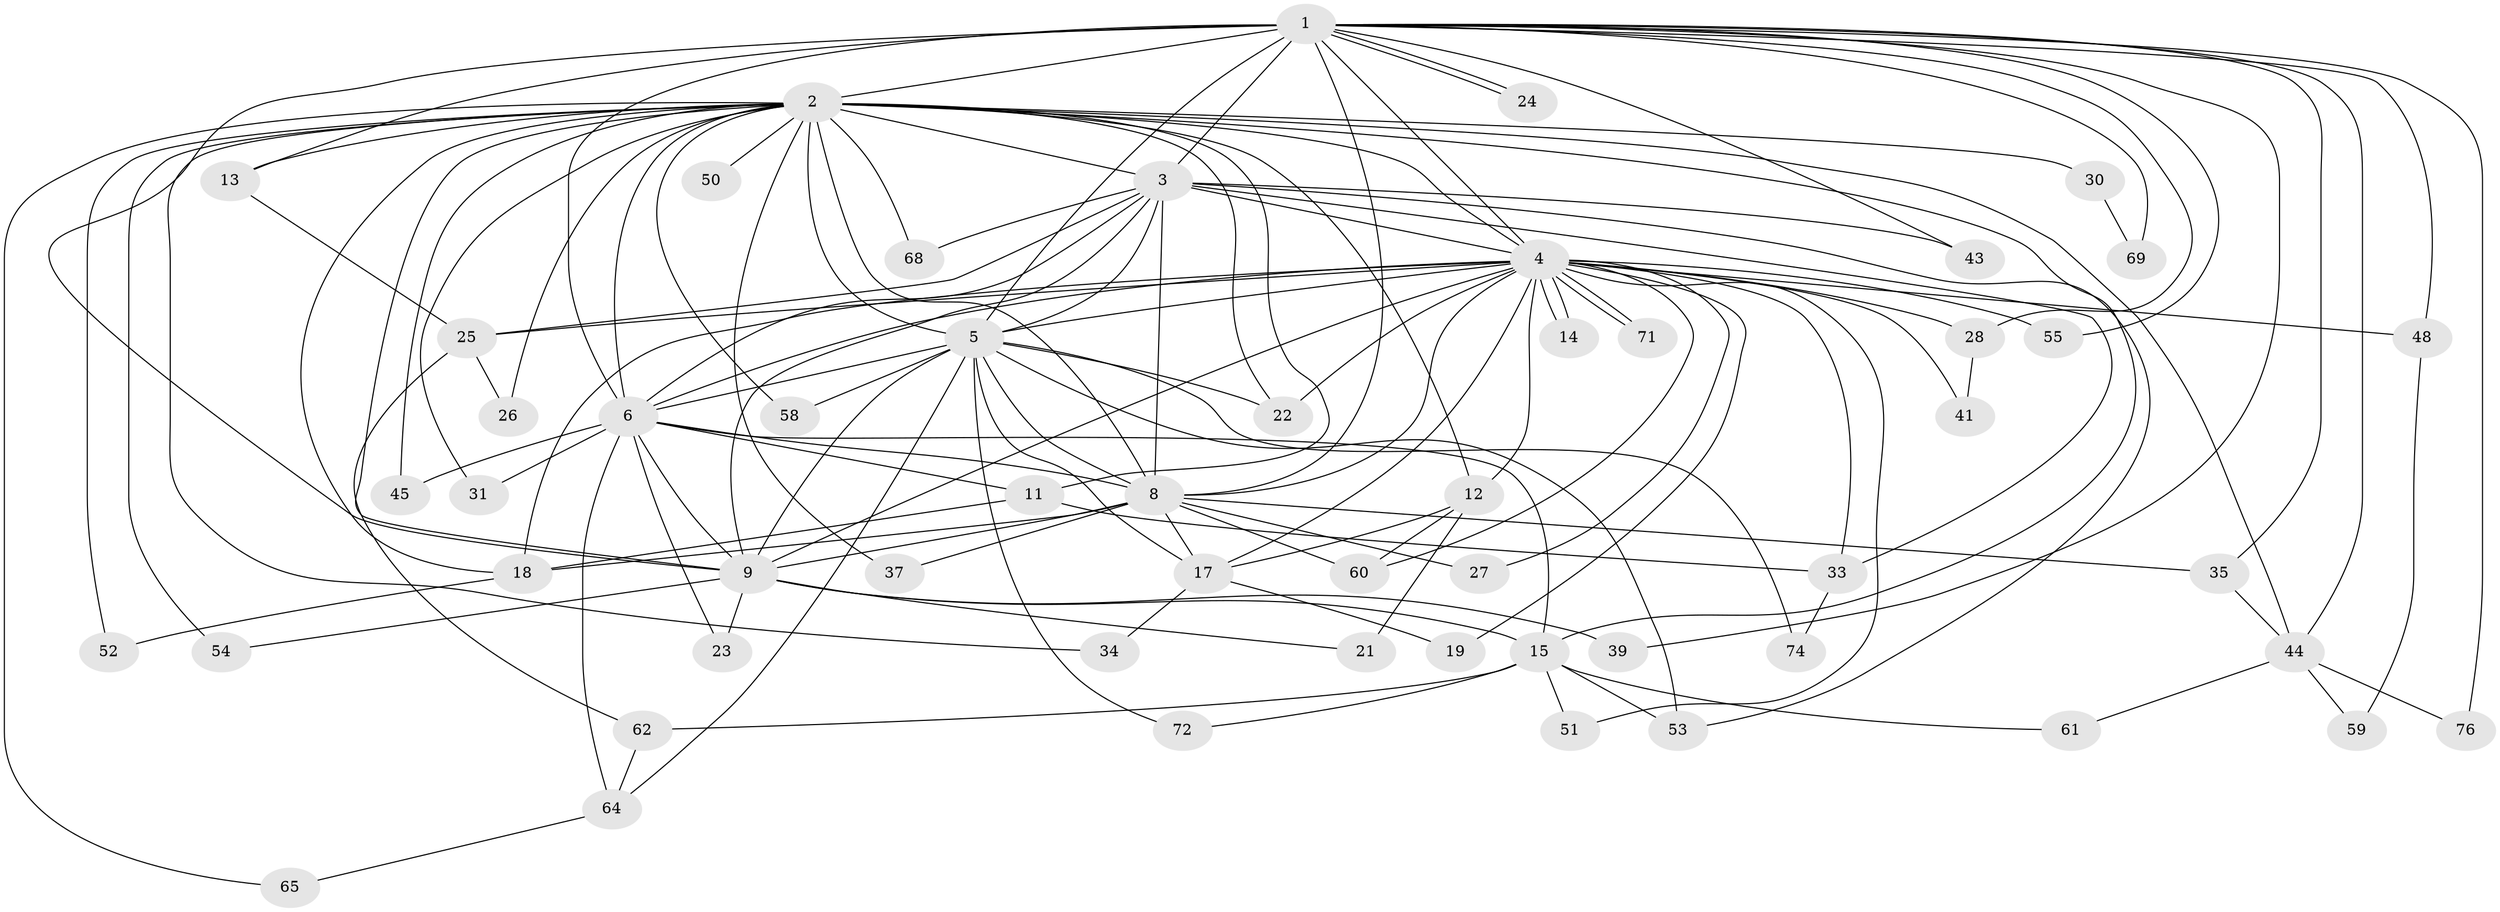 // original degree distribution, {22: 0.013157894736842105, 16: 0.05263157894736842, 14: 0.013157894736842105, 27: 0.013157894736842105, 26: 0.013157894736842105, 15: 0.013157894736842105, 9: 0.013157894736842105, 4: 0.05263157894736842, 5: 0.06578947368421052, 3: 0.18421052631578946, 2: 0.5394736842105263, 6: 0.02631578947368421}
// Generated by graph-tools (version 1.1) at 2025/41/03/06/25 10:41:31]
// undirected, 55 vertices, 132 edges
graph export_dot {
graph [start="1"]
  node [color=gray90,style=filled];
  1 [super="+10"];
  2 [super="+7"];
  3 [super="+29"];
  4 [super="+36"];
  5 [super="+20"];
  6 [super="+46"];
  8 [super="+16"];
  9 [super="+57"];
  11 [super="+38"];
  12 [super="+40"];
  13;
  14;
  15 [super="+42"];
  17 [super="+49"];
  18 [super="+75"];
  19;
  21;
  22 [super="+67"];
  23;
  24;
  25 [super="+32"];
  26;
  27;
  28;
  30;
  31 [super="+63"];
  33 [super="+56"];
  34;
  35;
  37;
  39;
  41;
  43;
  44 [super="+47"];
  45;
  48;
  50;
  51;
  52;
  53 [super="+73"];
  54;
  55;
  58;
  59;
  60 [super="+70"];
  61;
  62 [super="+66"];
  64;
  65;
  68;
  69;
  71;
  72;
  74;
  76;
  1 -- 2 [weight=4];
  1 -- 3 [weight=2];
  1 -- 4 [weight=2];
  1 -- 5 [weight=2];
  1 -- 6 [weight=2];
  1 -- 8 [weight=3];
  1 -- 9 [weight=2];
  1 -- 13;
  1 -- 24;
  1 -- 24;
  1 -- 28;
  1 -- 35;
  1 -- 39;
  1 -- 43;
  1 -- 48;
  1 -- 55;
  1 -- 69;
  1 -- 76;
  1 -- 44;
  2 -- 3 [weight=2];
  2 -- 4 [weight=2];
  2 -- 5 [weight=3];
  2 -- 6 [weight=3];
  2 -- 8 [weight=2];
  2 -- 9 [weight=2];
  2 -- 11;
  2 -- 12;
  2 -- 15;
  2 -- 34;
  2 -- 44;
  2 -- 65;
  2 -- 68;
  2 -- 13;
  2 -- 18;
  2 -- 22;
  2 -- 26;
  2 -- 30;
  2 -- 31 [weight=2];
  2 -- 37;
  2 -- 45;
  2 -- 50;
  2 -- 52;
  2 -- 54;
  2 -- 58;
  3 -- 4;
  3 -- 5;
  3 -- 6;
  3 -- 8 [weight=2];
  3 -- 9;
  3 -- 33;
  3 -- 53;
  3 -- 68;
  3 -- 25;
  3 -- 43;
  4 -- 5;
  4 -- 6;
  4 -- 8;
  4 -- 9;
  4 -- 12;
  4 -- 14;
  4 -- 14;
  4 -- 19;
  4 -- 25;
  4 -- 27;
  4 -- 28;
  4 -- 41;
  4 -- 48;
  4 -- 55;
  4 -- 60;
  4 -- 71;
  4 -- 71;
  4 -- 33 [weight=2];
  4 -- 51;
  4 -- 17;
  4 -- 18;
  4 -- 22;
  5 -- 6;
  5 -- 8;
  5 -- 9;
  5 -- 17;
  5 -- 22;
  5 -- 58;
  5 -- 64;
  5 -- 72;
  5 -- 74;
  5 -- 53;
  6 -- 8;
  6 -- 9;
  6 -- 11;
  6 -- 23;
  6 -- 31;
  6 -- 45;
  6 -- 64;
  6 -- 15;
  8 -- 9 [weight=2];
  8 -- 17;
  8 -- 27;
  8 -- 35;
  8 -- 18;
  8 -- 37;
  8 -- 60;
  9 -- 15;
  9 -- 21;
  9 -- 23;
  9 -- 39;
  9 -- 54;
  11 -- 33;
  11 -- 18;
  12 -- 21;
  12 -- 60;
  12 -- 17;
  13 -- 25;
  15 -- 61;
  15 -- 51;
  15 -- 53;
  15 -- 72;
  15 -- 62;
  17 -- 19;
  17 -- 34;
  18 -- 52;
  25 -- 26;
  25 -- 62;
  28 -- 41;
  30 -- 69;
  33 -- 74;
  35 -- 44;
  44 -- 59;
  44 -- 61;
  44 -- 76;
  48 -- 59;
  62 -- 64;
  64 -- 65;
}
